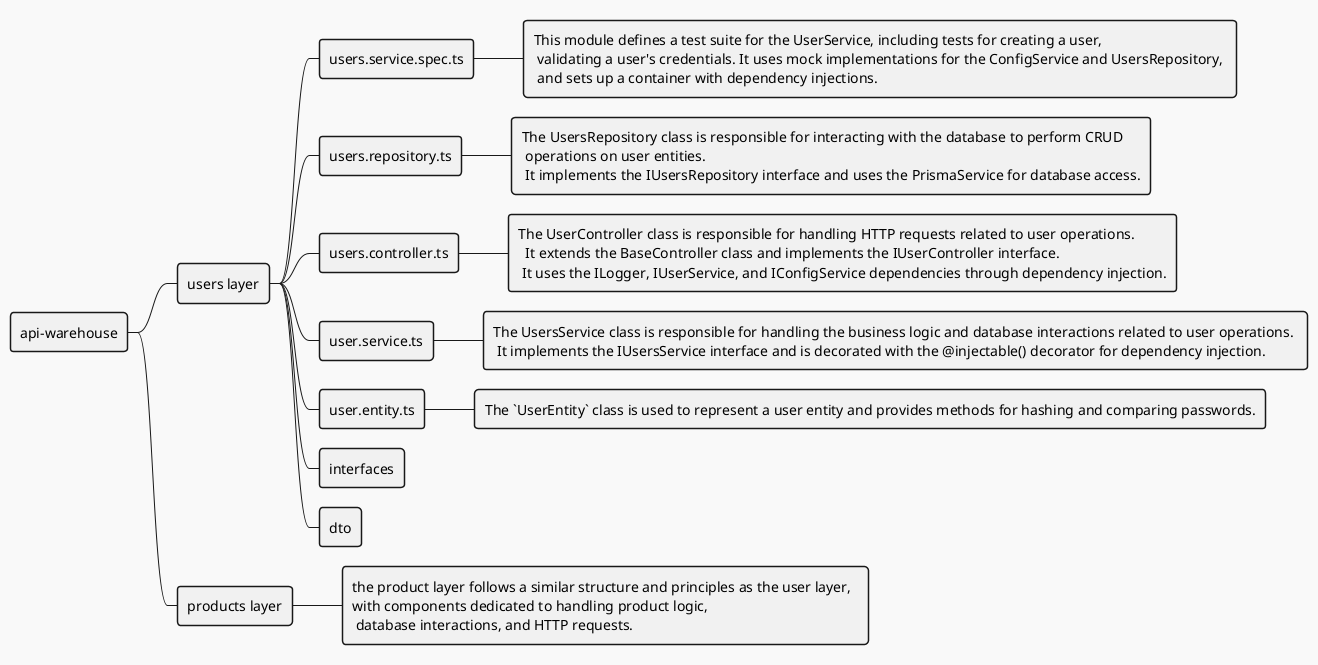 @startmindmap
!theme mars
* api-warehouse
** users layer
*** users.service.spec.ts
**** This module defines a test suite for the UserService, including tests for creating a user, \n validating a user's credentials. It uses mock implementations for the ConfigService and UsersRepository, \n and sets up a container with dependency injections.
*** users.repository.ts
**** The UsersRepository class is responsible for interacting with the database to perform CRUD \n operations on user entities. \n It implements the IUsersRepository interface and uses the PrismaService for database access.
*** users.controller.ts
**** The UserController class is responsible for handling HTTP requests related to user operations. \n  It extends the BaseController class and implements the IUserController interface. \n It uses the ILogger, IUserService, and IConfigService dependencies through dependency injection.
*** user.service.ts
**** The UsersService class is responsible for handling the business logic and database interactions related to user operations. \n It implements the IUsersService interface and is decorated with the @injectable() decorator for dependency injection.
*** user.entity.ts
**** The `UserEntity` class is used to represent a user entity and provides methods for hashing and comparing passwords.
*** interfaces
*** dto
** products layer
*** the product layer follows a similar structure and principles as the user layer,  \nwith components dedicated to handling product logic,  \n database interactions, and HTTP requests.

@endmindmap
